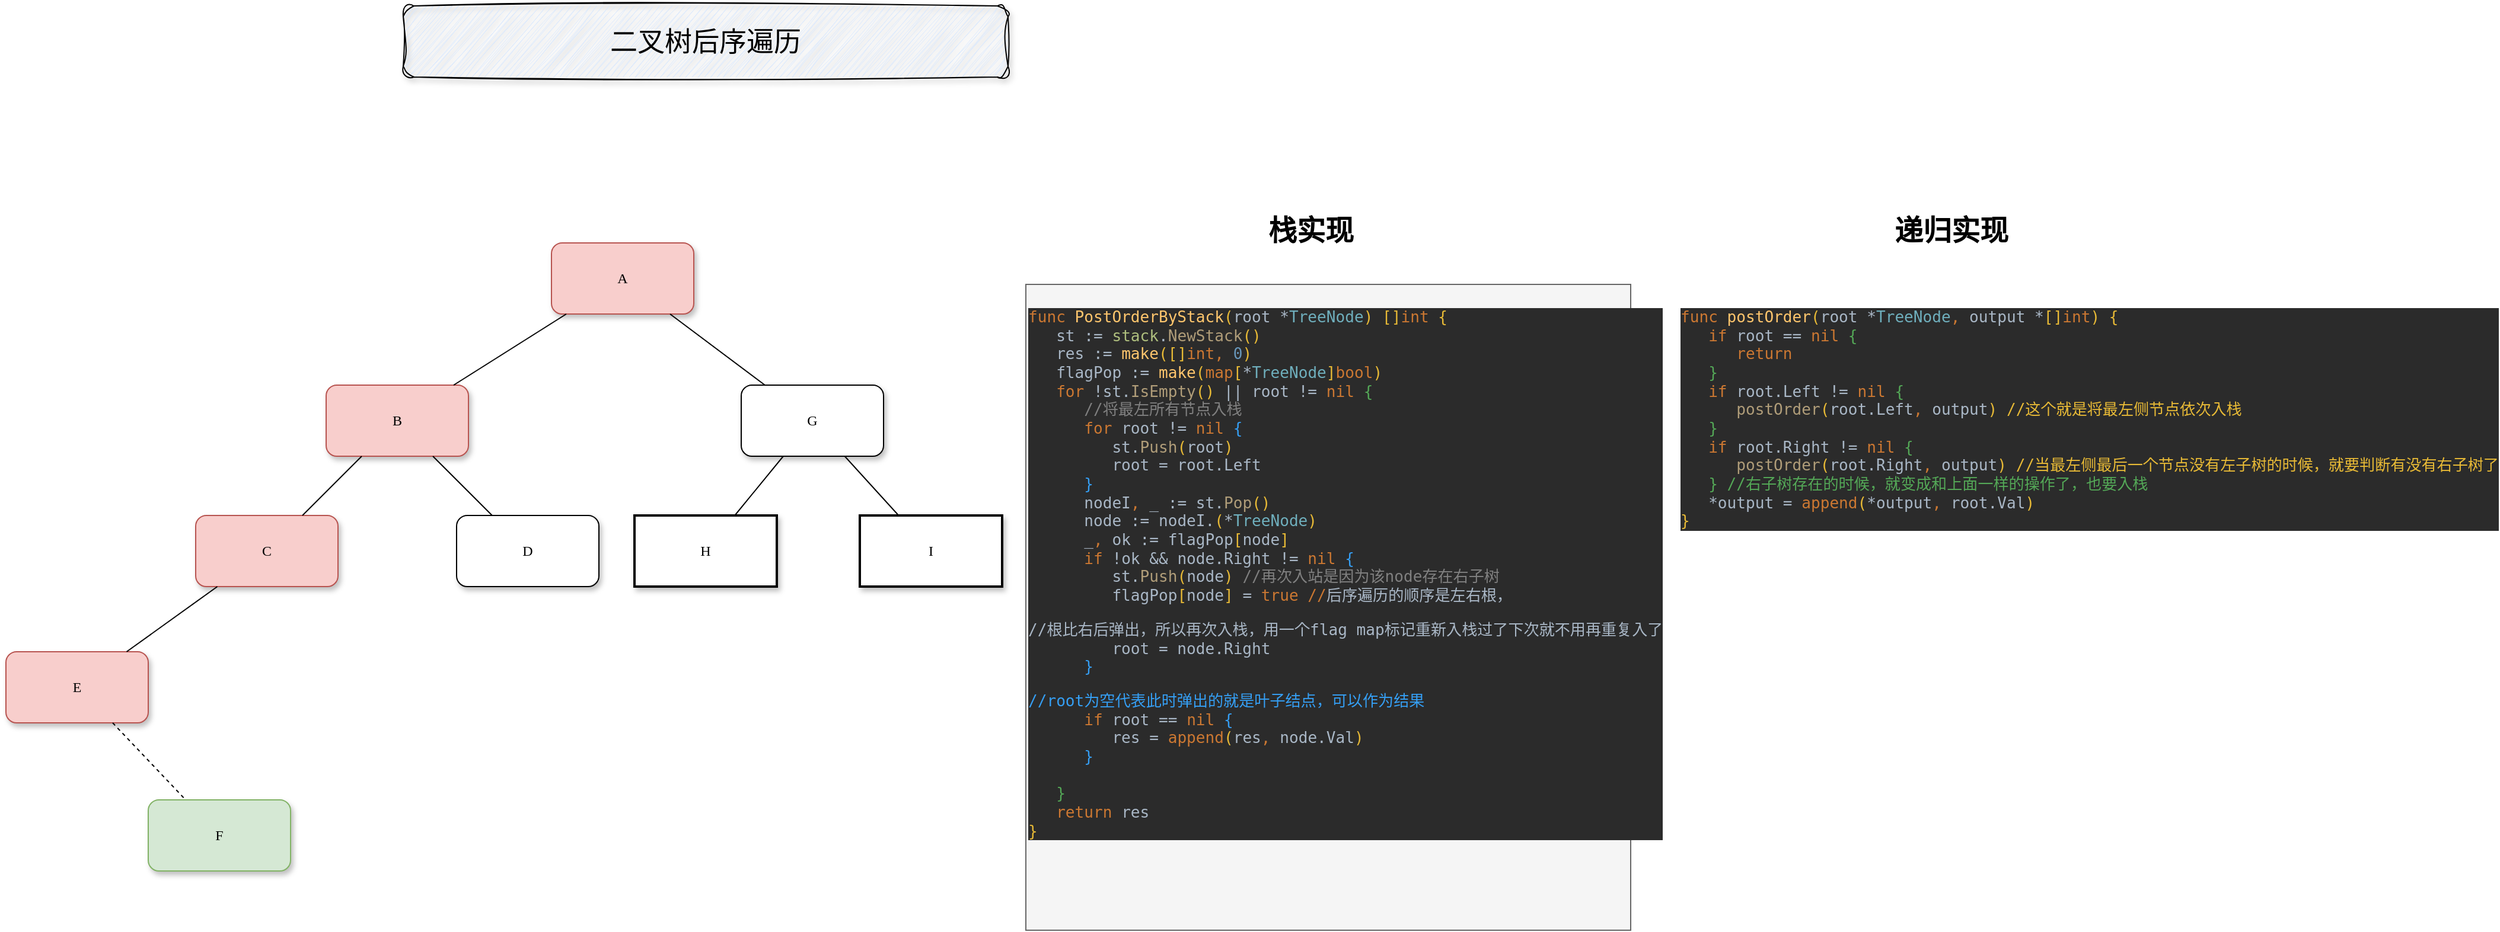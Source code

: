 <mxfile version="24.3.1" type="github">
  <diagram name="Page-1" id="10a91c8b-09ff-31b1-d368-03940ed4cc9e">
    <mxGraphModel dx="2074" dy="1971" grid="1" gridSize="10" guides="1" tooltips="1" connect="1" arrows="1" fold="1" page="1" pageScale="1" pageWidth="1100" pageHeight="850" background="none" math="0" shadow="0">
      <root>
        <mxCell id="0" />
        <mxCell id="1" parent="0" />
        <mxCell id="62893188c0fa7362-1" value="A" style="whiteSpace=wrap;html=1;rounded=1;shadow=1;labelBackgroundColor=none;strokeWidth=1;fontFamily=Verdana;fontSize=12;align=center;fillColor=#f8cecc;strokeColor=#b85450;" parent="1" vertex="1">
          <mxGeometry x="620" y="50" width="120" height="60" as="geometry" />
        </mxCell>
        <mxCell id="62893188c0fa7362-2" value="&lt;span&gt;B&lt;/span&gt;" style="whiteSpace=wrap;html=1;rounded=1;shadow=1;labelBackgroundColor=none;strokeWidth=1;fontFamily=Verdana;fontSize=12;align=center;fillColor=#f8cecc;strokeColor=#b85450;" parent="1" vertex="1">
          <mxGeometry x="430" y="170" width="120" height="60" as="geometry" />
        </mxCell>
        <mxCell id="62893188c0fa7362-3" value="&lt;span&gt;G&lt;/span&gt;" style="whiteSpace=wrap;html=1;rounded=1;shadow=1;labelBackgroundColor=none;strokeWidth=1;fontFamily=Verdana;fontSize=12;align=center;" parent="1" vertex="1">
          <mxGeometry x="780" y="170" width="120" height="60" as="geometry" />
        </mxCell>
        <mxCell id="62893188c0fa7362-4" value="" style="rounded=0;html=1;labelBackgroundColor=none;startArrow=none;startFill=0;startSize=5;endArrow=none;endFill=0;endSize=5;jettySize=auto;orthogonalLoop=1;strokeWidth=1;fontFamily=Verdana;fontSize=12" parent="1" source="62893188c0fa7362-1" target="62893188c0fa7362-3" edge="1">
          <mxGeometry x="-0.3" y="13" relative="1" as="geometry">
            <mxPoint as="offset" />
          </mxGeometry>
        </mxCell>
        <mxCell id="62893188c0fa7362-5" value="" style="rounded=0;html=1;labelBackgroundColor=none;startArrow=none;startFill=0;startSize=5;endArrow=none;endFill=0;endSize=5;jettySize=auto;orthogonalLoop=1;strokeWidth=1;fontFamily=Verdana;fontSize=12" parent="1" source="62893188c0fa7362-1" target="62893188c0fa7362-2" edge="1">
          <mxGeometry x="-0.359" y="-11" relative="1" as="geometry">
            <mxPoint as="offset" />
          </mxGeometry>
        </mxCell>
        <mxCell id="62893188c0fa7362-8" value="C" style="whiteSpace=wrap;html=1;rounded=1;shadow=1;labelBackgroundColor=none;strokeWidth=1;fontFamily=Verdana;fontSize=12;align=center;fillColor=#f8cecc;strokeColor=#b85450;" parent="1" vertex="1">
          <mxGeometry x="320" y="280" width="120" height="60" as="geometry" />
        </mxCell>
        <mxCell id="62893188c0fa7362-9" value="&lt;span&gt;D&lt;/span&gt;" style="whiteSpace=wrap;html=1;rounded=1;shadow=1;labelBackgroundColor=none;strokeWidth=1;fontFamily=Verdana;fontSize=12;align=center;" parent="1" vertex="1">
          <mxGeometry x="540" y="280" width="120" height="60" as="geometry" />
        </mxCell>
        <mxCell id="62893188c0fa7362-10" value="&lt;span&gt;H&lt;/span&gt;" style="whiteSpace=wrap;html=1;rounded=0;shadow=1;labelBackgroundColor=none;strokeWidth=2;fontFamily=Verdana;fontSize=12;align=center;" parent="1" vertex="1">
          <mxGeometry x="690" y="280" width="120" height="60" as="geometry" />
        </mxCell>
        <mxCell id="62893188c0fa7362-11" value="&lt;span&gt;I&lt;/span&gt;" style="whiteSpace=wrap;html=1;rounded=0;shadow=1;labelBackgroundColor=none;strokeWidth=2;fontFamily=Verdana;fontSize=12;align=center;" parent="1" vertex="1">
          <mxGeometry x="880" y="280" width="120" height="60" as="geometry" />
        </mxCell>
        <mxCell id="62893188c0fa7362-12" value="&lt;span&gt;E&lt;/span&gt;" style="whiteSpace=wrap;html=1;rounded=1;shadow=1;labelBackgroundColor=none;strokeWidth=1;fontFamily=Verdana;fontSize=12;align=center;fillColor=#f8cecc;strokeColor=#b85450;" parent="1" vertex="1">
          <mxGeometry x="160" y="395" width="120" height="60" as="geometry" />
        </mxCell>
        <mxCell id="62893188c0fa7362-13" value="&lt;span&gt;F&lt;/span&gt;" style="whiteSpace=wrap;html=1;rounded=1;shadow=1;labelBackgroundColor=none;strokeWidth=1;fontFamily=Verdana;fontSize=12;align=center;fillColor=#d5e8d4;strokeColor=#82b366;" parent="1" vertex="1">
          <mxGeometry x="280" y="520" width="120" height="60" as="geometry" />
        </mxCell>
        <mxCell id="62893188c0fa7362-14" value="" style="rounded=0;html=1;labelBackgroundColor=none;startArrow=none;startFill=0;startSize=5;endArrow=none;endFill=0;endSize=5;jettySize=auto;orthogonalLoop=1;strokeWidth=1;fontFamily=Verdana;fontSize=12" parent="1" source="62893188c0fa7362-2" target="62893188c0fa7362-8" edge="1">
          <mxGeometry x="-0.2" y="-14" relative="1" as="geometry">
            <mxPoint as="offset" />
          </mxGeometry>
        </mxCell>
        <mxCell id="62893188c0fa7362-15" value="" style="rounded=0;html=1;labelBackgroundColor=none;startArrow=none;startFill=0;startSize=5;endArrow=none;endFill=0;endSize=5;jettySize=auto;orthogonalLoop=1;strokeWidth=1;fontFamily=Verdana;fontSize=12" parent="1" source="62893188c0fa7362-2" target="62893188c0fa7362-9" edge="1">
          <mxGeometry x="-0.2" y="14" relative="1" as="geometry">
            <mxPoint as="offset" />
          </mxGeometry>
        </mxCell>
        <mxCell id="62893188c0fa7362-16" value="" style="rounded=0;html=1;labelBackgroundColor=none;startArrow=none;startFill=0;startSize=5;endArrow=none;endFill=0;endSize=5;jettySize=auto;orthogonalLoop=1;strokeWidth=1;fontFamily=Verdana;fontSize=12" parent="1" source="62893188c0fa7362-3" target="62893188c0fa7362-10" edge="1">
          <mxGeometry x="-0.261" y="-13" relative="1" as="geometry">
            <mxPoint as="offset" />
          </mxGeometry>
        </mxCell>
        <mxCell id="62893188c0fa7362-17" value="" style="rounded=0;html=1;labelBackgroundColor=none;startArrow=none;startFill=0;startSize=5;endArrow=none;endFill=0;endSize=5;jettySize=auto;orthogonalLoop=1;strokeWidth=1;fontFamily=Verdana;fontSize=12" parent="1" source="62893188c0fa7362-3" target="62893188c0fa7362-11" edge="1">
          <mxGeometry x="-0.129" y="17" relative="1" as="geometry">
            <mxPoint as="offset" />
          </mxGeometry>
        </mxCell>
        <mxCell id="62893188c0fa7362-18" value="" style="rounded=0;html=1;labelBackgroundColor=none;startArrow=none;startFill=0;startSize=5;endArrow=none;endFill=0;endSize=5;jettySize=auto;orthogonalLoop=1;strokeWidth=1;fontFamily=Verdana;fontSize=12" parent="1" source="62893188c0fa7362-8" target="62893188c0fa7362-12" edge="1">
          <mxGeometry x="-0.217" y="-14" relative="1" as="geometry">
            <mxPoint as="offset" />
          </mxGeometry>
        </mxCell>
        <mxCell id="62893188c0fa7362-19" value="" style="rounded=0;html=1;labelBackgroundColor=none;startArrow=none;startFill=0;startSize=5;endArrow=none;endFill=0;endSize=5;jettySize=auto;orthogonalLoop=1;strokeWidth=1;fontFamily=Verdana;fontSize=12;exitX=0.75;exitY=1;exitDx=0;exitDy=0;dashed=1;" parent="1" source="62893188c0fa7362-12" target="62893188c0fa7362-13" edge="1">
          <mxGeometry x="-0.284" y="12" relative="1" as="geometry">
            <mxPoint as="offset" />
          </mxGeometry>
        </mxCell>
        <mxCell id="UdQqgkTy1JXmJy_V9cbN-1" value="&lt;pre style=&quot;background-color:#2b2b2b;color:#a9b7c6;font-family:&#39;JetBrains Mono&#39;,monospace;font-size:9.8pt;&quot;&gt;&lt;pre style=&quot;font-family: &amp;quot;JetBrains Mono&amp;quot;, monospace; font-size: 9.8pt;&quot;&gt;&lt;span style=&quot;color:#cc7832;&quot;&gt;func &lt;/span&gt;&lt;span style=&quot;color:#ffc66d;&quot;&gt;PostOrderByStack&lt;/span&gt;&lt;span style=&quot;color:#e8ba36;&quot;&gt;(&lt;/span&gt;root *&lt;span style=&quot;color:#6fafbd;&quot;&gt;TreeNode&lt;/span&gt;&lt;span style=&quot;color:#e8ba36;&quot;&gt;) []&lt;/span&gt;&lt;span style=&quot;color:#cc7832;&quot;&gt;int &lt;/span&gt;&lt;span style=&quot;color:#e8ba36;&quot;&gt;{&lt;br&gt;&lt;/span&gt;&lt;span style=&quot;color:#e8ba36;&quot;&gt;   &lt;/span&gt;st := &lt;span style=&quot;color:#afbf7e;&quot;&gt;stack&lt;/span&gt;.&lt;span style=&quot;color:#b09d79;&quot;&gt;NewStack&lt;/span&gt;&lt;span style=&quot;color:#e8ba36;&quot;&gt;()&lt;br&gt;&lt;/span&gt;&lt;span style=&quot;color:#e8ba36;&quot;&gt;   &lt;/span&gt;res := &lt;span style=&quot;color:#ffc66d;&quot;&gt;make&lt;/span&gt;&lt;span style=&quot;color:#e8ba36;&quot;&gt;([]&lt;/span&gt;&lt;span style=&quot;color:#cc7832;&quot;&gt;int, &lt;/span&gt;&lt;span style=&quot;color:#6897bb;&quot;&gt;0&lt;/span&gt;&lt;span style=&quot;color:#e8ba36;&quot;&gt;)&lt;br&gt;&lt;/span&gt;&lt;span style=&quot;color:#e8ba36;&quot;&gt;   &lt;/span&gt;flagPop := &lt;span style=&quot;color:#ffc66d;&quot;&gt;make&lt;/span&gt;&lt;span style=&quot;color:#e8ba36;&quot;&gt;(&lt;/span&gt;&lt;span style=&quot;color:#cc7832;&quot;&gt;map&lt;/span&gt;&lt;span style=&quot;color:#e8ba36;&quot;&gt;[&lt;/span&gt;*&lt;span style=&quot;color:#6fafbd;&quot;&gt;TreeNode&lt;/span&gt;&lt;span style=&quot;color:#e8ba36;&quot;&gt;]&lt;/span&gt;&lt;span style=&quot;color:#cc7832;&quot;&gt;bool&lt;/span&gt;&lt;span style=&quot;color:#e8ba36;&quot;&gt;)&lt;br&gt;&lt;/span&gt;&lt;span style=&quot;color:#e8ba36;&quot;&gt;   &lt;/span&gt;&lt;span style=&quot;color:#cc7832;&quot;&gt;for &lt;/span&gt;!st.&lt;span style=&quot;color:#b09d79;&quot;&gt;IsEmpty&lt;/span&gt;&lt;span style=&quot;color:#e8ba36;&quot;&gt;() &lt;/span&gt;|| root != &lt;span style=&quot;color:#cc7832;&quot;&gt;nil &lt;/span&gt;&lt;span style=&quot;color:#54a857;&quot;&gt;{&lt;br&gt;&lt;/span&gt;&lt;span style=&quot;color:#54a857;&quot;&gt;      &lt;/span&gt;&lt;span style=&quot;color:#808080;&quot;&gt;//&lt;/span&gt;&lt;span style=&quot;color:#808080;font-family:&#39;Menlo-Regular&#39;,monospace;&quot;&gt;将最左所有节点入栈&lt;br&gt;&lt;/span&gt;&lt;span style=&quot;color:#808080;font-family:&#39;Menlo-Regular&#39;,monospace;&quot;&gt;      &lt;/span&gt;&lt;span style=&quot;color:#cc7832;&quot;&gt;for &lt;/span&gt;root != &lt;span style=&quot;color:#cc7832;&quot;&gt;nil &lt;/span&gt;&lt;span style=&quot;color:#359ff4;&quot;&gt;{&lt;br&gt;&lt;/span&gt;&lt;span style=&quot;color:#359ff4;&quot;&gt;         &lt;/span&gt;st.&lt;span style=&quot;color:#b09d79;&quot;&gt;Push&lt;/span&gt;&lt;span style=&quot;color:#e8ba36;&quot;&gt;(&lt;/span&gt;root&lt;span style=&quot;color:#e8ba36;&quot;&gt;)&lt;br&gt;&lt;/span&gt;&lt;span style=&quot;color:#e8ba36;&quot;&gt;         &lt;/span&gt;root = root.Left&lt;br&gt;      &lt;span style=&quot;color:#359ff4;&quot;&gt;}&lt;br&gt;&lt;/span&gt;&lt;span style=&quot;color:#359ff4;&quot;&gt;      &lt;/span&gt;nodeI&lt;span style=&quot;color:#cc7832;&quot;&gt;, &lt;/span&gt;_ := st.&lt;span style=&quot;color:#b09d79;&quot;&gt;Pop&lt;/span&gt;&lt;span style=&quot;color:#e8ba36;&quot;&gt;()&lt;br&gt;&lt;/span&gt;&lt;span style=&quot;color:#e8ba36;&quot;&gt;      &lt;/span&gt;node := nodeI.&lt;span style=&quot;color:#e8ba36;&quot;&gt;(&lt;/span&gt;*&lt;span style=&quot;color:#6fafbd;&quot;&gt;TreeNode&lt;/span&gt;&lt;span style=&quot;color:#e8ba36;&quot;&gt;)&lt;br&gt;&lt;/span&gt;&lt;span style=&quot;color:#e8ba36;&quot;&gt;      &lt;/span&gt;_&lt;span style=&quot;color:#cc7832;&quot;&gt;, &lt;/span&gt;ok := flagPop&lt;span style=&quot;color:#e8ba36;&quot;&gt;[&lt;/span&gt;node&lt;span style=&quot;color:#e8ba36;&quot;&gt;]&lt;br&gt;&lt;/span&gt;&lt;span style=&quot;color:#e8ba36;&quot;&gt;      &lt;/span&gt;&lt;span style=&quot;color:#cc7832;&quot;&gt;if &lt;/span&gt;!ok &amp;amp;&amp;amp; node.Right != &lt;span style=&quot;color:#cc7832;&quot;&gt;nil &lt;/span&gt;&lt;span style=&quot;color:#359ff4;&quot;&gt;{&lt;/span&gt;&lt;span style=&quot;color:#808080;font-family:&#39;Menlo-Regular&#39;,monospace;&quot;&gt;&lt;br&gt;&lt;/span&gt;&lt;span style=&quot;color:#808080;font-family:&#39;Menlo-Regular&#39;,monospace;&quot;&gt;         &lt;/span&gt;st.&lt;span style=&quot;color:#b09d79;&quot;&gt;Push&lt;/span&gt;&lt;span style=&quot;color:#e8ba36;&quot;&gt;(&lt;/span&gt;node&lt;span style=&quot;color:#e8ba36;&quot;&gt;) &lt;/span&gt;&lt;span style=&quot;color:#808080;&quot;&gt;//&lt;/span&gt;&lt;span style=&quot;color:#808080;font-family:&#39;Menlo-Regular&#39;,monospace;&quot;&gt;再次入站是因为该node存在右子树&lt;br&gt;&lt;/span&gt;&lt;span style=&quot;color:#808080;font-family:&#39;Menlo-Regular&#39;,monospace;&quot;&gt;         &lt;/span&gt;flagPop&lt;span style=&quot;color:#e8ba36;&quot;&gt;[&lt;/span&gt;node&lt;span style=&quot;color:#e8ba36;&quot;&gt;] &lt;/span&gt;= &lt;span style=&quot;color:#cc7832;&quot;&gt;true //&lt;/span&gt;后序遍历的顺序是左右根，&lt;/pre&gt;&lt;pre style=&quot;font-family: &amp;quot;JetBrains Mono&amp;quot;, monospace; font-size: 9.8pt;&quot;&gt;//根比右后弹出，所以再次入栈，用一个flag map标记重新入栈过了下次就不用再重复入了&lt;span style=&quot;color:#cc7832;&quot;&gt;&lt;br&gt;&lt;/span&gt;&lt;span style=&quot;color:#cc7832;&quot;&gt;         &lt;/span&gt;root = node.Right&lt;br&gt;      &lt;span style=&quot;color:#359ff4;&quot;&gt;}&lt;/span&gt;&lt;/pre&gt;&lt;pre style=&quot;font-family: &amp;quot;JetBrains Mono&amp;quot;, monospace; font-size: 9.8pt;&quot;&gt;&lt;span style=&quot;color:#359ff4;&quot;&gt;//root为空代表此时弹出的就是叶子结点，可以作为结果&lt;br&gt;&lt;/span&gt;&lt;span style=&quot;color:#359ff4;&quot;&gt;      &lt;/span&gt;&lt;span style=&quot;color:#cc7832;&quot;&gt;if &lt;/span&gt;root == &lt;span style=&quot;color:#cc7832;&quot;&gt;nil &lt;/span&gt;&lt;span style=&quot;color:#359ff4;&quot;&gt;{&lt;br&gt;&lt;/span&gt;&lt;span style=&quot;color:#359ff4;&quot;&gt;         &lt;/span&gt;res = &lt;span style=&quot;color:#cc7832;&quot;&gt;append&lt;/span&gt;&lt;span style=&quot;color:#e8ba36;&quot;&gt;(&lt;/span&gt;res&lt;span style=&quot;color:#cc7832;&quot;&gt;, &lt;/span&gt;node.Val&lt;span style=&quot;color:#e8ba36;&quot;&gt;)&lt;br&gt;&lt;/span&gt;&lt;span style=&quot;color:#e8ba36;&quot;&gt;      &lt;/span&gt;&lt;span style=&quot;color:#359ff4;&quot;&gt;}&lt;br&gt;&lt;/span&gt;&lt;span style=&quot;color:#359ff4;&quot;&gt;&lt;br&gt;&lt;/span&gt;&lt;span style=&quot;color:#359ff4;&quot;&gt;   &lt;/span&gt;&lt;span style=&quot;color:#54a857;&quot;&gt;}&lt;br&gt;&lt;/span&gt;&lt;span style=&quot;color:#54a857;&quot;&gt;   &lt;/span&gt;&lt;span style=&quot;color:#cc7832;&quot;&gt;return &lt;/span&gt;res&lt;br&gt;&lt;span style=&quot;color:#e8ba36;&quot;&gt;}&lt;br&gt;&lt;/span&gt;&lt;/pre&gt;&lt;/pre&gt;" style="text;whiteSpace=wrap;html=1;fillColor=#f5f5f5;fontColor=#333333;strokeColor=#666666;" vertex="1" parent="1">
          <mxGeometry x="1020" y="85" width="510" height="545" as="geometry" />
        </mxCell>
        <mxCell id="UdQqgkTy1JXmJy_V9cbN-4" value="&lt;pre style=&quot;background-color:#2b2b2b;color:#a9b7c6;font-family:&#39;JetBrains Mono&#39;,monospace;font-size:9.8pt;&quot;&gt;&lt;span style=&quot;color:#cc7832;&quot;&gt;func &lt;/span&gt;&lt;span style=&quot;color:#ffc66d;&quot;&gt;postOrder&lt;/span&gt;&lt;span style=&quot;color:#e8ba36;&quot;&gt;(&lt;/span&gt;root *&lt;span style=&quot;color:#6fafbd;&quot;&gt;TreeNode&lt;/span&gt;&lt;span style=&quot;color:#cc7832;&quot;&gt;, &lt;/span&gt;output *&lt;span style=&quot;color:#e8ba36;&quot;&gt;[]&lt;/span&gt;&lt;span style=&quot;color:#cc7832;&quot;&gt;int&lt;/span&gt;&lt;span style=&quot;color:#e8ba36;&quot;&gt;) {&lt;br&gt;&lt;/span&gt;&lt;span style=&quot;color:#e8ba36;&quot;&gt;   &lt;/span&gt;&lt;span style=&quot;color:#cc7832;&quot;&gt;if &lt;/span&gt;root == &lt;span style=&quot;color:#cc7832;&quot;&gt;nil &lt;/span&gt;&lt;span style=&quot;color:#54a857;&quot;&gt;{&lt;br&gt;&lt;/span&gt;&lt;span style=&quot;color:#54a857;&quot;&gt;      &lt;/span&gt;&lt;span style=&quot;color:#cc7832;&quot;&gt;return&lt;br&gt;&lt;/span&gt;&lt;span style=&quot;color:#cc7832;&quot;&gt;   &lt;/span&gt;&lt;span style=&quot;color:#54a857;&quot;&gt;}&lt;br&gt;&lt;/span&gt;&lt;span style=&quot;color:#54a857;&quot;&gt;   &lt;/span&gt;&lt;span style=&quot;color:#cc7832;&quot;&gt;if &lt;/span&gt;root.Left != &lt;span style=&quot;color:#cc7832;&quot;&gt;nil &lt;/span&gt;&lt;span style=&quot;color:#54a857;&quot;&gt;{&lt;br&gt;&lt;/span&gt;&lt;span style=&quot;color:#54a857;&quot;&gt;      &lt;/span&gt;&lt;span style=&quot;color:#b09d79;&quot;&gt;postOrder&lt;/span&gt;&lt;span style=&quot;color:#e8ba36;&quot;&gt;(&lt;/span&gt;root.Left&lt;span style=&quot;color:#cc7832;&quot;&gt;, &lt;/span&gt;output&lt;span style=&quot;color:#e8ba36;&quot;&gt;) //这个就是将最左侧节点依次入栈&lt;br&gt;&lt;/span&gt;&lt;span style=&quot;color:#e8ba36;&quot;&gt;   &lt;/span&gt;&lt;span style=&quot;color:#54a857;&quot;&gt;}&lt;br&gt;&lt;/span&gt;&lt;span style=&quot;color:#54a857;&quot;&gt;   &lt;/span&gt;&lt;span style=&quot;color:#cc7832;&quot;&gt;if &lt;/span&gt;root.Right != &lt;span style=&quot;color:#cc7832;&quot;&gt;nil &lt;/span&gt;&lt;span style=&quot;color:#54a857;&quot;&gt;{&lt;br&gt;&lt;/span&gt;&lt;span style=&quot;color:#54a857;&quot;&gt;      &lt;/span&gt;&lt;span style=&quot;color:#b09d79;&quot;&gt;postOrder&lt;/span&gt;&lt;span style=&quot;color:#e8ba36;&quot;&gt;(&lt;/span&gt;root.Right&lt;span style=&quot;color:#cc7832;&quot;&gt;, &lt;/span&gt;output&lt;span style=&quot;color:#e8ba36;&quot;&gt;) //当最左侧最后一个节点没有左子树的时候，就要判断有没有右子树了&lt;br&gt;&lt;/span&gt;&lt;span style=&quot;color:#e8ba36;&quot;&gt;   &lt;/span&gt;&lt;span style=&quot;color:#54a857;&quot;&gt;} //右子树存在的时候，就变成和上面一样的操作了，也要入栈&lt;br&gt;&lt;/span&gt;&lt;span style=&quot;color:#54a857;&quot;&gt;   &lt;/span&gt;*output = &lt;span style=&quot;color:#cc7832;&quot;&gt;append&lt;/span&gt;&lt;span style=&quot;color:#e8ba36;&quot;&gt;(&lt;/span&gt;*output&lt;span style=&quot;color:#cc7832;&quot;&gt;, &lt;/span&gt;root.Val&lt;span style=&quot;color:#e8ba36;&quot;&gt;) &lt;br&gt;&lt;/span&gt;&lt;span style=&quot;color:#e8ba36;&quot;&gt;}&lt;/span&gt;&lt;/pre&gt;" style="text;whiteSpace=wrap;html=1;" vertex="1" parent="1">
          <mxGeometry x="1570" y="85" width="690" height="240" as="geometry" />
        </mxCell>
        <mxCell id="UdQqgkTy1JXmJy_V9cbN-5" value="递归实现" style="text;strokeColor=none;fillColor=none;html=1;fontSize=24;fontStyle=1;verticalAlign=middle;align=center;" vertex="1" parent="1">
          <mxGeometry x="1750" y="20" width="100" height="40" as="geometry" />
        </mxCell>
        <mxCell id="UdQqgkTy1JXmJy_V9cbN-6" value="栈实现" style="text;strokeColor=none;fillColor=none;html=1;fontSize=24;fontStyle=1;verticalAlign=middle;align=center;" vertex="1" parent="1">
          <mxGeometry x="1210" y="20" width="100" height="40" as="geometry" />
        </mxCell>
        <mxCell id="UdQqgkTy1JXmJy_V9cbN-9" value="&lt;font style=&quot;font-size: 23px;&quot;&gt;二叉树后序遍历&lt;/font&gt;" style="rounded=1;whiteSpace=wrap;html=1;fillColor=#dae8fc;strokeColor=default;gradientColor=none;shadow=1;sketch=1;curveFitting=1;jiggle=2;" vertex="1" parent="1">
          <mxGeometry x="495" y="-150" width="510" height="60" as="geometry" />
        </mxCell>
      </root>
    </mxGraphModel>
  </diagram>
</mxfile>
